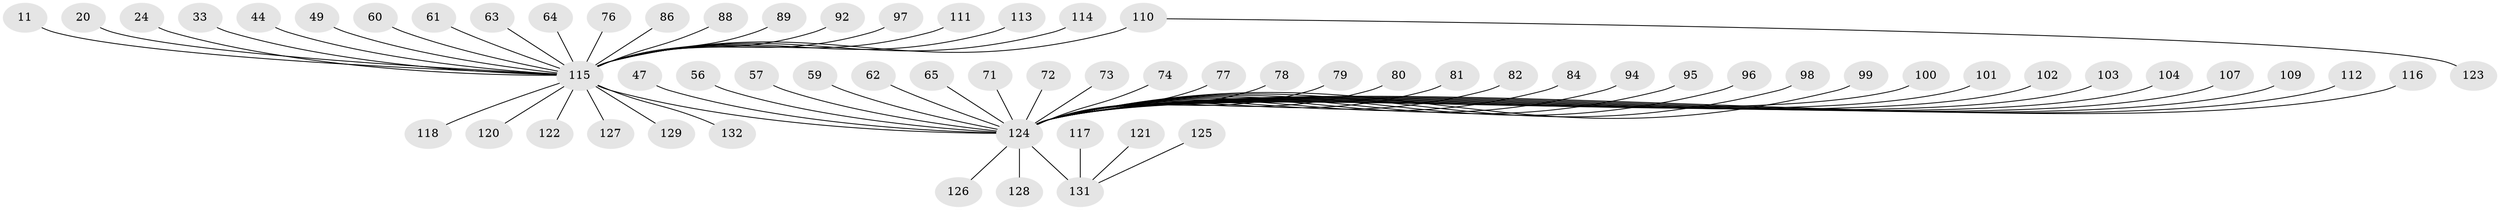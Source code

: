 // original degree distribution, {24: 0.007575757575757576, 21: 0.007575757575757576, 2: 0.19696969696969696, 17: 0.015151515151515152, 3: 0.09848484848484848, 15: 0.007575757575757576, 8: 0.007575757575757576, 4: 0.022727272727272728, 6: 0.007575757575757576, 1: 0.6060606060606061, 9: 0.007575757575757576, 5: 0.015151515151515152}
// Generated by graph-tools (version 1.1) at 2025/51/03/04/25 21:51:39]
// undirected, 66 vertices, 65 edges
graph export_dot {
graph [start="1"]
  node [color=gray90,style=filled];
  11;
  20;
  24;
  33;
  44 [super="+43"];
  47;
  49;
  56;
  57;
  59;
  60;
  61;
  62;
  63;
  64;
  65;
  71 [super="+58"];
  72;
  73;
  74 [super="+40"];
  76;
  77;
  78;
  79;
  80;
  81;
  82 [super="+66"];
  84;
  86;
  88;
  89;
  92;
  94;
  95;
  96 [super="+31"];
  97 [super="+27"];
  98 [super="+48"];
  99;
  100;
  101;
  102 [super="+21"];
  103;
  104;
  107;
  109;
  110 [super="+93"];
  111 [super="+42"];
  112;
  113;
  114 [super="+38"];
  115 [super="+54+85+75+68"];
  116;
  117;
  118;
  120 [super="+25"];
  121;
  122 [super="+106"];
  123;
  124 [super="+119+108+17+19+23+41"];
  125;
  126;
  127;
  128;
  129;
  131 [super="+34+130+90"];
  132 [super="+8+52"];
  11 -- 115;
  20 -- 115;
  24 -- 115;
  33 -- 115;
  44 -- 115;
  47 -- 124;
  49 -- 115;
  56 -- 124;
  57 -- 124;
  59 -- 124;
  60 -- 115;
  61 -- 115;
  62 -- 124;
  63 -- 115;
  64 -- 115;
  65 -- 124;
  71 -- 124;
  72 -- 124;
  73 -- 124;
  74 -- 124;
  76 -- 115;
  77 -- 124;
  78 -- 124;
  79 -- 124;
  80 -- 124;
  81 -- 124;
  82 -- 124;
  84 -- 124;
  86 -- 115;
  88 -- 115;
  89 -- 115;
  92 -- 115;
  94 -- 124;
  95 -- 124;
  96 -- 124;
  97 -- 115;
  98 -- 124;
  99 -- 124;
  100 -- 124;
  101 -- 124;
  102 -- 124;
  103 -- 124;
  104 -- 124;
  107 -- 124;
  109 -- 124;
  110 -- 123;
  110 -- 115 [weight=2];
  111 -- 115;
  112 -- 124;
  113 -- 115;
  114 -- 115;
  115 -- 118;
  115 -- 124 [weight=17];
  115 -- 129;
  115 -- 132;
  115 -- 127;
  115 -- 120;
  115 -- 122;
  116 -- 124;
  117 -- 131;
  121 -- 131;
  124 -- 128;
  124 -- 131 [weight=3];
  124 -- 126;
  125 -- 131;
}
